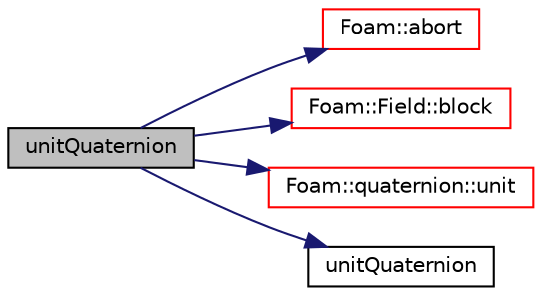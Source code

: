 digraph "unitQuaternion"
{
  bgcolor="transparent";
  edge [fontname="Helvetica",fontsize="10",labelfontname="Helvetica",labelfontsize="10"];
  node [fontname="Helvetica",fontsize="10",shape=record];
  rankdir="LR";
  Node1 [label="unitQuaternion",height=0.2,width=0.4,color="black", fillcolor="grey75", style="filled", fontcolor="black"];
  Node1 -> Node2 [color="midnightblue",fontsize="10",style="solid",fontname="Helvetica"];
  Node2 [label="Foam::abort",height=0.2,width=0.4,color="red",URL="$a10979.html#a447107a607d03e417307c203fa5fb44b"];
  Node1 -> Node3 [color="midnightblue",fontsize="10",style="solid",fontname="Helvetica"];
  Node3 [label="Foam::Field::block",height=0.2,width=0.4,color="red",URL="$a00765.html#a43c203ccc563d641524965da87caf4f9"];
  Node1 -> Node4 [color="midnightblue",fontsize="10",style="solid",fontname="Helvetica"];
  Node4 [label="Foam::quaternion::unit",height=0.2,width=0.4,color="red",URL="$a02096.html#a6611307b0ec00fecc44b58f6546cceb0",tooltip="Return the unit quaternion (versor) from the given vector. "];
  Node1 -> Node5 [color="midnightblue",fontsize="10",style="solid",fontname="Helvetica"];
  Node5 [label="unitQuaternion",height=0.2,width=0.4,color="black",URL="$a01242.html#aecbc3ee32456894ccf9ec31315b7c1af",tooltip="Return true if this joint describes rotation using a quaternion. "];
}
